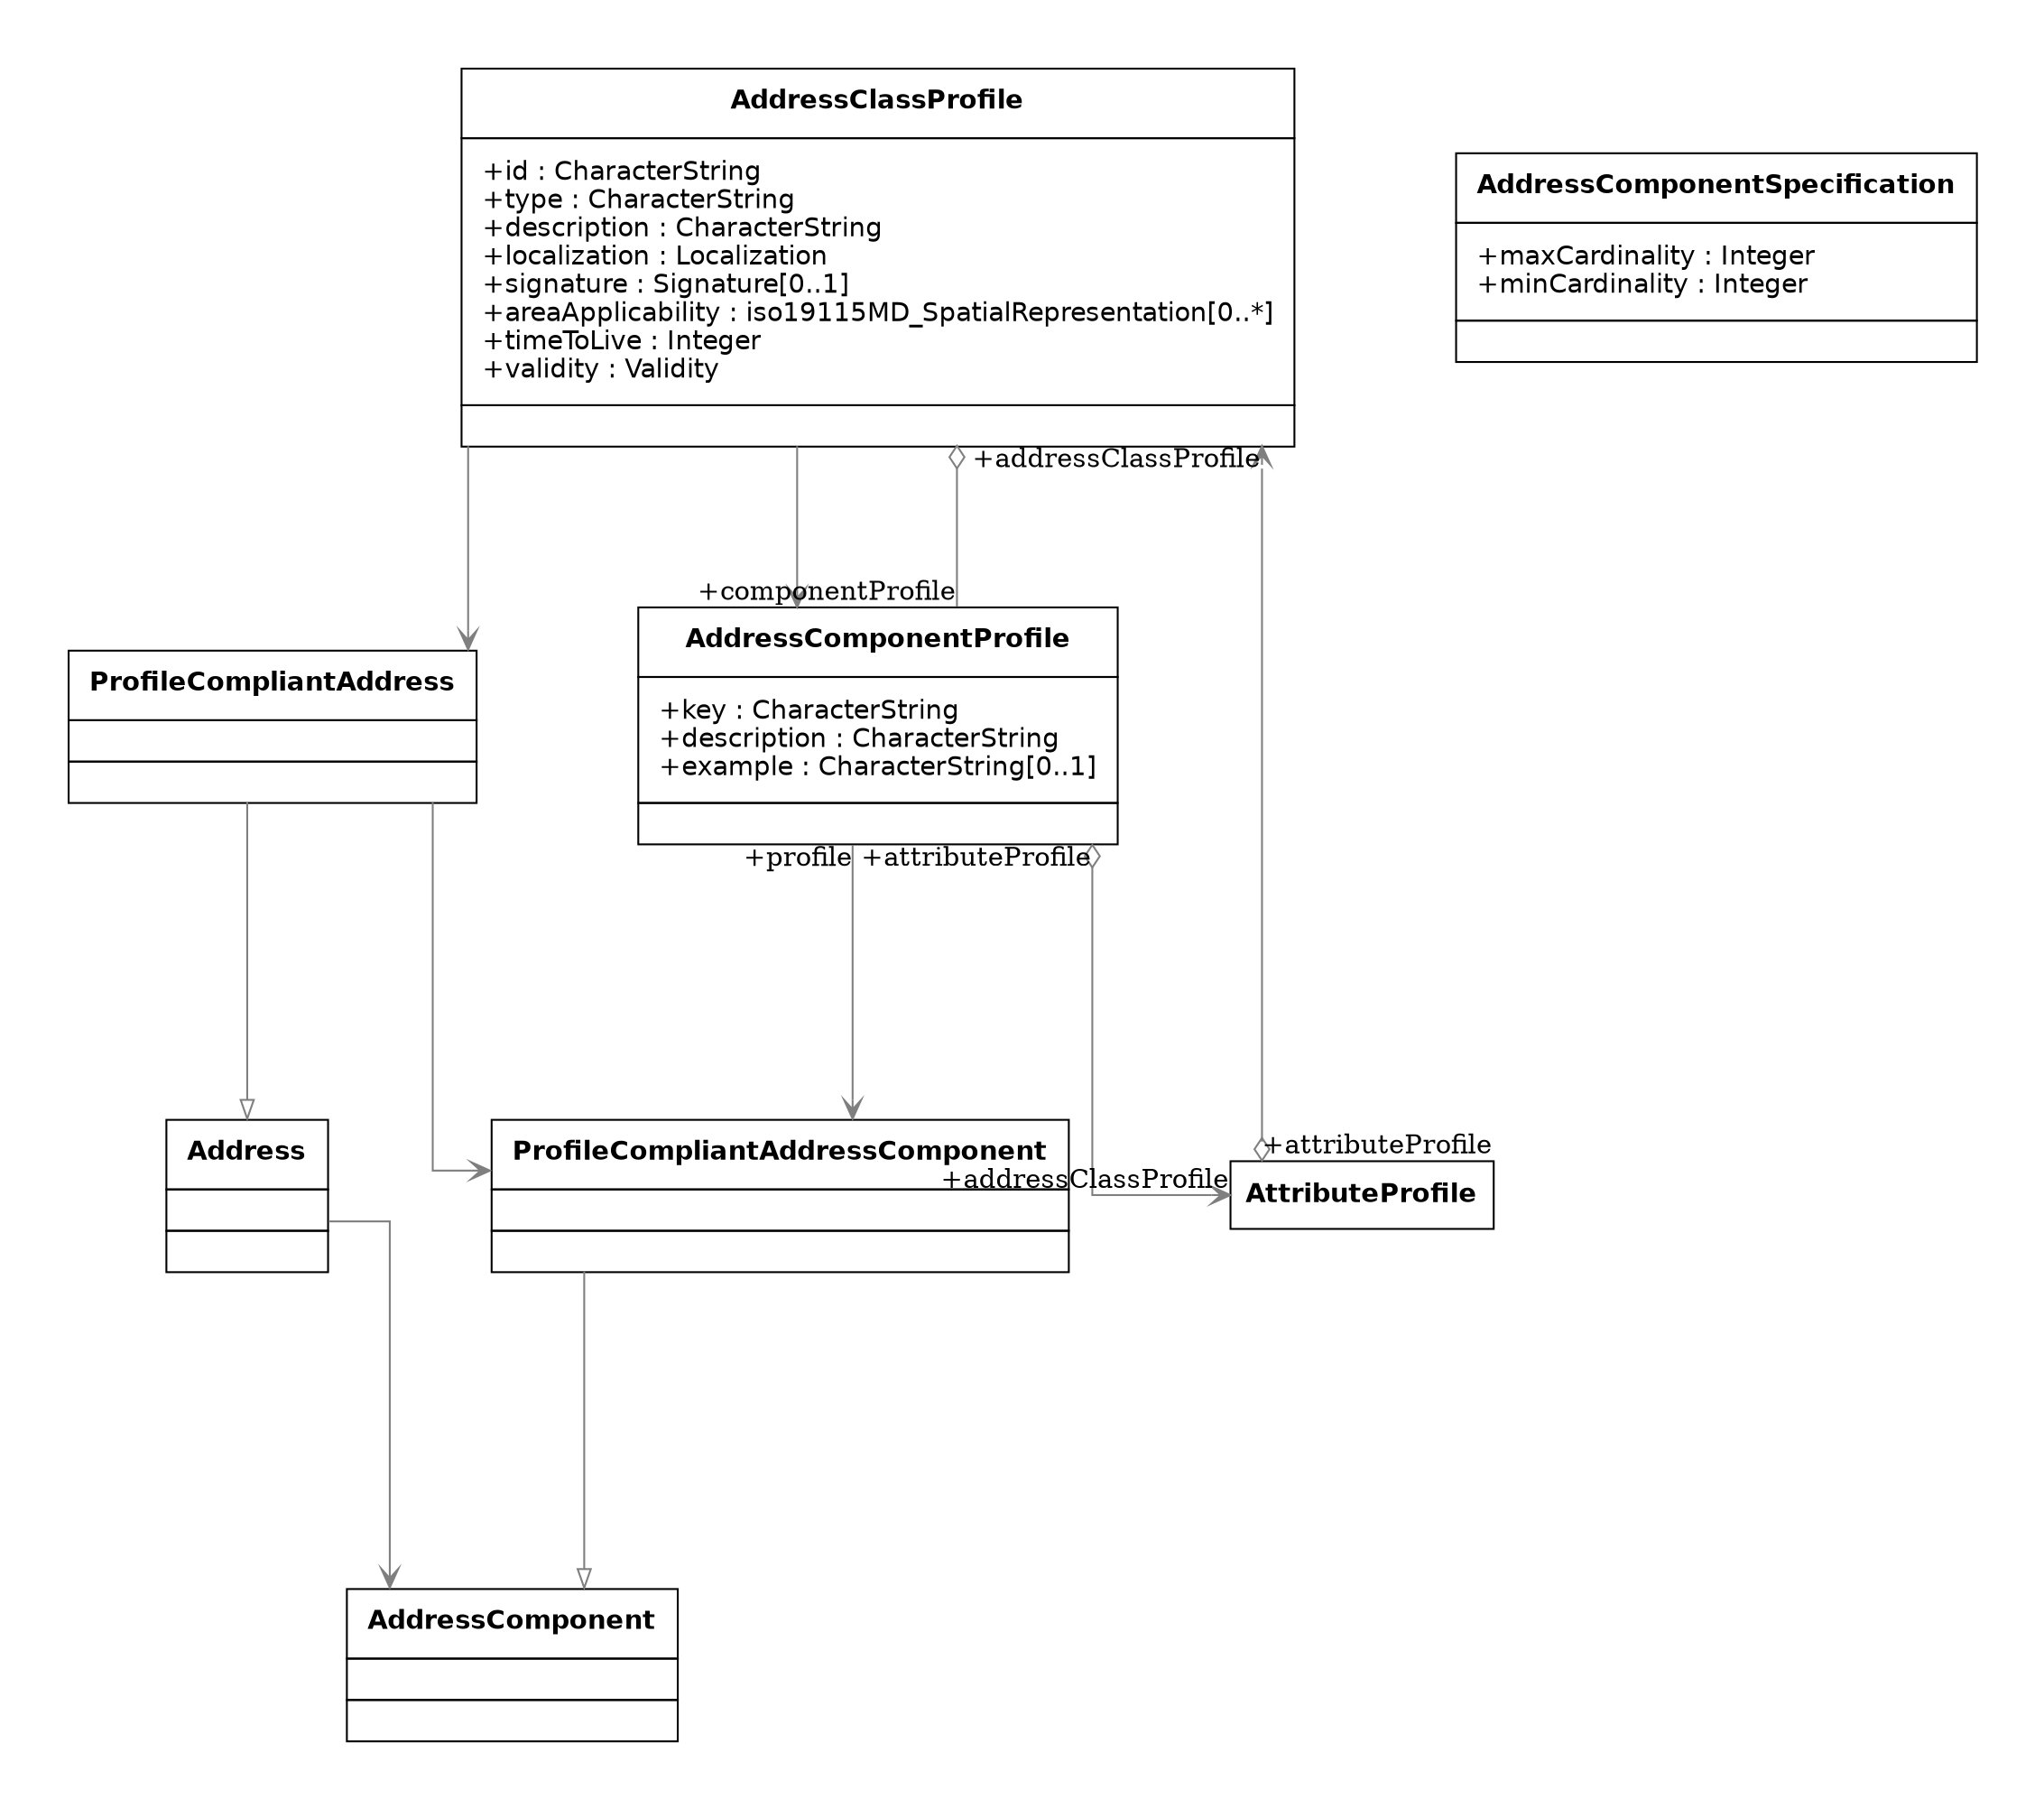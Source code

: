digraph G {
  graph [splines="ortho" pad=0.5 ranksep="1.2.equally" nodesep="1.2.equally"]
  edge [color="gray50"]
  node [shape="box" fontname="Helvetica-bold"]

  AddressClassProfile [
    shape="plain"
    fontname="Helvetica"
    label=<<TABLE BORDER="0" CELLBORDER="1" CELLSPACING="0" CELLPADDING="10">
    <TR>
    <TD><TABLE BORDER="0" CELLPADDING="0" CELLSPACING="0">
    <TR><TD ALIGN="CENTER"><B>AddressClassProfile</B></TD></TR>
  </TABLE>
  </TD>
  </TR>
  
  <TR>
    <TD><TABLE BORDER="0" CELLPADDING="0" CELLSPACING="0">
              <TR><TD ALIGN="LEFT">+id : CharacterString</TD></TR>
            <TR><TD ALIGN="LEFT">+type : CharacterString</TD></TR>
            <TR><TD ALIGN="LEFT">+description : CharacterString</TD></TR>
            <TR><TD ALIGN="LEFT">+localization : Localization</TD></TR>
            <TR><TD ALIGN="LEFT">+signature : Signature&#91;0..1&#93;</TD></TR>
            <TR><TD ALIGN="LEFT">+areaApplicability : iso19115MD_SpatialRepresentation&#91;0..*&#93;</TD></TR>
            <TR><TD ALIGN="LEFT">+timeToLive : Integer</TD></TR>
            <TR><TD ALIGN="LEFT">+validity : Validity</TD></TR>
  </TABLE>
        </TD>
  </TR>
  
  <TR>
    <TD><TABLE BORDER="0" CELLPADDING="0" CELLSPACING="0">
    <TR><TD ALIGN="LEFT"></TD></TR>
  </TABLE></TD>
  </TR>
  
  </TABLE>>]
  
  AddressComponentProfile [
    shape="plain"
    fontname="Helvetica"
    label=<<TABLE BORDER="0" CELLBORDER="1" CELLSPACING="0" CELLPADDING="10">
    <TR>
    <TD><TABLE BORDER="0" CELLPADDING="0" CELLSPACING="0">
    <TR><TD ALIGN="CENTER"><B>AddressComponentProfile</B></TD></TR>
  </TABLE>
  </TD>
  </TR>
  
  <TR>
    <TD><TABLE BORDER="0" CELLPADDING="0" CELLSPACING="0">
              <TR><TD ALIGN="LEFT">+key : CharacterString</TD></TR>
            <TR><TD ALIGN="LEFT">+description : CharacterString</TD></TR>
            <TR><TD ALIGN="LEFT">+example : CharacterString&#91;0..1&#93;</TD></TR>
  </TABLE>
        </TD>
  </TR>
  
  <TR>
    <TD><TABLE BORDER="0" CELLPADDING="0" CELLSPACING="0">
    <TR><TD ALIGN="LEFT"></TD></TR>
  </TABLE></TD>
  </TR>
  
  </TABLE>>]
  
  ProfileCompliantAddress [
    shape="plain"
    fontname="Helvetica"
    label=<<TABLE BORDER="0" CELLBORDER="1" CELLSPACING="0" CELLPADDING="10">
    <TR>
    <TD><TABLE BORDER="0" CELLPADDING="0" CELLSPACING="0">
    <TR><TD ALIGN="CENTER"><B>ProfileCompliantAddress</B></TD></TR>
  </TABLE>
  </TD>
  </TR>
  
  <TR>
    <TD><TABLE BORDER="0" CELLPADDING="0" CELLSPACING="0">
    <TR><TD ALIGN="LEFT"></TD></TR>
  </TABLE></TD>
  </TR>
  
  <TR>
    <TD><TABLE BORDER="0" CELLPADDING="0" CELLSPACING="0">
    <TR><TD ALIGN="LEFT"></TD></TR>
  </TABLE></TD>
  </TR>
  
  </TABLE>>]
  
  ProfileCompliantAddressComponent [
    shape="plain"
    fontname="Helvetica"
    label=<<TABLE BORDER="0" CELLBORDER="1" CELLSPACING="0" CELLPADDING="10">
    <TR>
    <TD><TABLE BORDER="0" CELLPADDING="0" CELLSPACING="0">
    <TR><TD ALIGN="CENTER"><B>ProfileCompliantAddressComponent</B></TD></TR>
  </TABLE>
  </TD>
  </TR>
  
  <TR>
    <TD><TABLE BORDER="0" CELLPADDING="0" CELLSPACING="0">
    <TR><TD ALIGN="LEFT"></TD></TR>
  </TABLE></TD>
  </TR>
  
  <TR>
    <TD><TABLE BORDER="0" CELLPADDING="0" CELLSPACING="0">
    <TR><TD ALIGN="LEFT"></TD></TR>
  </TABLE></TD>
  </TR>
  
  </TABLE>>]
  
  AddressComponentSpecification [
    shape="plain"
    fontname="Helvetica"
    label=<<TABLE BORDER="0" CELLBORDER="1" CELLSPACING="0" CELLPADDING="10">
    <TR>
    <TD><TABLE BORDER="0" CELLPADDING="0" CELLSPACING="0">
    <TR><TD ALIGN="CENTER"><B>AddressComponentSpecification</B></TD></TR>
  </TABLE>
  </TD>
  </TR>
  
  <TR>
    <TD><TABLE BORDER="0" CELLPADDING="0" CELLSPACING="0">
              <TR><TD ALIGN="LEFT">+maxCardinality : Integer</TD></TR>
            <TR><TD ALIGN="LEFT">+minCardinality : Integer</TD></TR>
  </TABLE>
        </TD>
  </TR>
  
  <TR>
    <TD><TABLE BORDER="0" CELLPADDING="0" CELLSPACING="0">
    <TR><TD ALIGN="LEFT"></TD></TR>
  </TABLE></TD>
  </TR>
  
  </TABLE>>]
  
  Address [
    shape="plain"
    fontname="Helvetica"
    label=<<TABLE BORDER="0" CELLBORDER="1" CELLSPACING="0" CELLPADDING="10">
    <TR>
    <TD><TABLE BORDER="0" CELLPADDING="0" CELLSPACING="0">
    <TR><TD ALIGN="CENTER"><B>Address</B></TD></TR>
  </TABLE>
  </TD>
  </TR>
  
  <TR>
    <TD><TABLE BORDER="0" CELLPADDING="0" CELLSPACING="0">
    <TR><TD ALIGN="LEFT"></TD></TR>
  </TABLE></TD>
  </TR>
  
  <TR>
    <TD><TABLE BORDER="0" CELLPADDING="0" CELLSPACING="0">
    <TR><TD ALIGN="LEFT"></TD></TR>
  </TABLE></TD>
  </TR>
  
  </TABLE>>]
  
  AddressComponent [
    shape="plain"
    fontname="Helvetica"
    label=<<TABLE BORDER="0" CELLBORDER="1" CELLSPACING="0" CELLPADDING="10">
    <TR>
    <TD><TABLE BORDER="0" CELLPADDING="0" CELLSPACING="0">
    <TR><TD ALIGN="CENTER"><B>AddressComponent</B></TD></TR>
  </TABLE>
  </TD>
  </TR>
  
  <TR>
    <TD><TABLE BORDER="0" CELLPADDING="0" CELLSPACING="0">
    <TR><TD ALIGN="LEFT"></TD></TR>
  </TABLE></TD>
  </TR>
  
  <TR>
    <TD><TABLE BORDER="0" CELLPADDING="0" CELLSPACING="0">
    <TR><TD ALIGN="LEFT"></TD></TR>
  </TABLE></TD>
  </TR>
  
  </TABLE>>]

  AddressClassProfile -> AddressComponentProfile [dir="direct" arrowtail="onormal" arrowhead="vee"]
  ProfileCompliantAddress -> ProfileCompliantAddressComponent [dir="direct" arrowtail="onormal" arrowhead="vee"]
  Address -> AddressComponent [dir="direct" arrowtail="onormal" arrowhead="vee"]
  AddressClassProfile -> AttributeProfile [dir="both" headlabel="+addressClassProfile" taillabel="+attributeProfile" arrowtail="odiamond" arrowhead="vee"]
  AddressClassProfile -> ProfileCompliantAddress [dir="direct" arrowtail="onormal" arrowhead="vee"]
  AddressComponentProfile -> AddressClassProfile [dir="direct" taillabel="+componentProfile" arrowtail="onormal" arrowhead="odiamond"]
  AddressComponentProfile -> AttributeProfile [dir="both" headlabel="+addressClassProfile" taillabel="+attributeProfile" arrowtail="odiamond" arrowhead="vee"]
  AddressComponentProfile -> ProfileCompliantAddressComponent [dir="direct" taillabel="+profile" arrowtail="onormal" arrowhead="vee"]
  ProfileCompliantAddress -> Address [dir="direct" arrowtail="onormal" arrowhead="onormal"]
  ProfileCompliantAddressComponent -> AddressComponent [dir="direct" arrowtail="onormal" arrowhead="onormal"]
}
